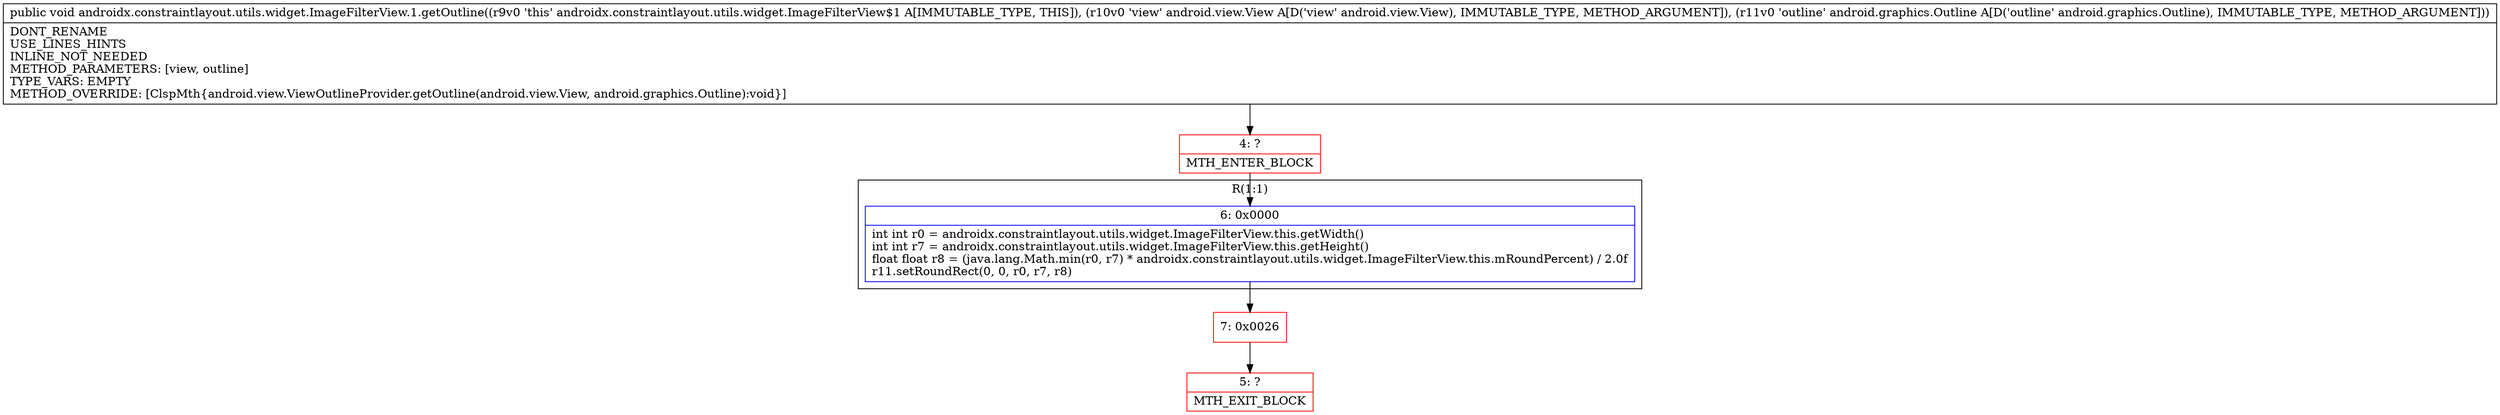 digraph "CFG forandroidx.constraintlayout.utils.widget.ImageFilterView.1.getOutline(Landroid\/view\/View;Landroid\/graphics\/Outline;)V" {
subgraph cluster_Region_392450191 {
label = "R(1:1)";
node [shape=record,color=blue];
Node_6 [shape=record,label="{6\:\ 0x0000|int int r0 = androidx.constraintlayout.utils.widget.ImageFilterView.this.getWidth()\lint int r7 = androidx.constraintlayout.utils.widget.ImageFilterView.this.getHeight()\lfloat float r8 = (java.lang.Math.min(r0, r7) * androidx.constraintlayout.utils.widget.ImageFilterView.this.mRoundPercent) \/ 2.0f\lr11.setRoundRect(0, 0, r0, r7, r8)\l}"];
}
Node_4 [shape=record,color=red,label="{4\:\ ?|MTH_ENTER_BLOCK\l}"];
Node_7 [shape=record,color=red,label="{7\:\ 0x0026}"];
Node_5 [shape=record,color=red,label="{5\:\ ?|MTH_EXIT_BLOCK\l}"];
MethodNode[shape=record,label="{public void androidx.constraintlayout.utils.widget.ImageFilterView.1.getOutline((r9v0 'this' androidx.constraintlayout.utils.widget.ImageFilterView$1 A[IMMUTABLE_TYPE, THIS]), (r10v0 'view' android.view.View A[D('view' android.view.View), IMMUTABLE_TYPE, METHOD_ARGUMENT]), (r11v0 'outline' android.graphics.Outline A[D('outline' android.graphics.Outline), IMMUTABLE_TYPE, METHOD_ARGUMENT]))  | DONT_RENAME\lUSE_LINES_HINTS\lINLINE_NOT_NEEDED\lMETHOD_PARAMETERS: [view, outline]\lTYPE_VARS: EMPTY\lMETHOD_OVERRIDE: [ClspMth\{android.view.ViewOutlineProvider.getOutline(android.view.View, android.graphics.Outline):void\}]\l}"];
MethodNode -> Node_4;Node_6 -> Node_7;
Node_4 -> Node_6;
Node_7 -> Node_5;
}

